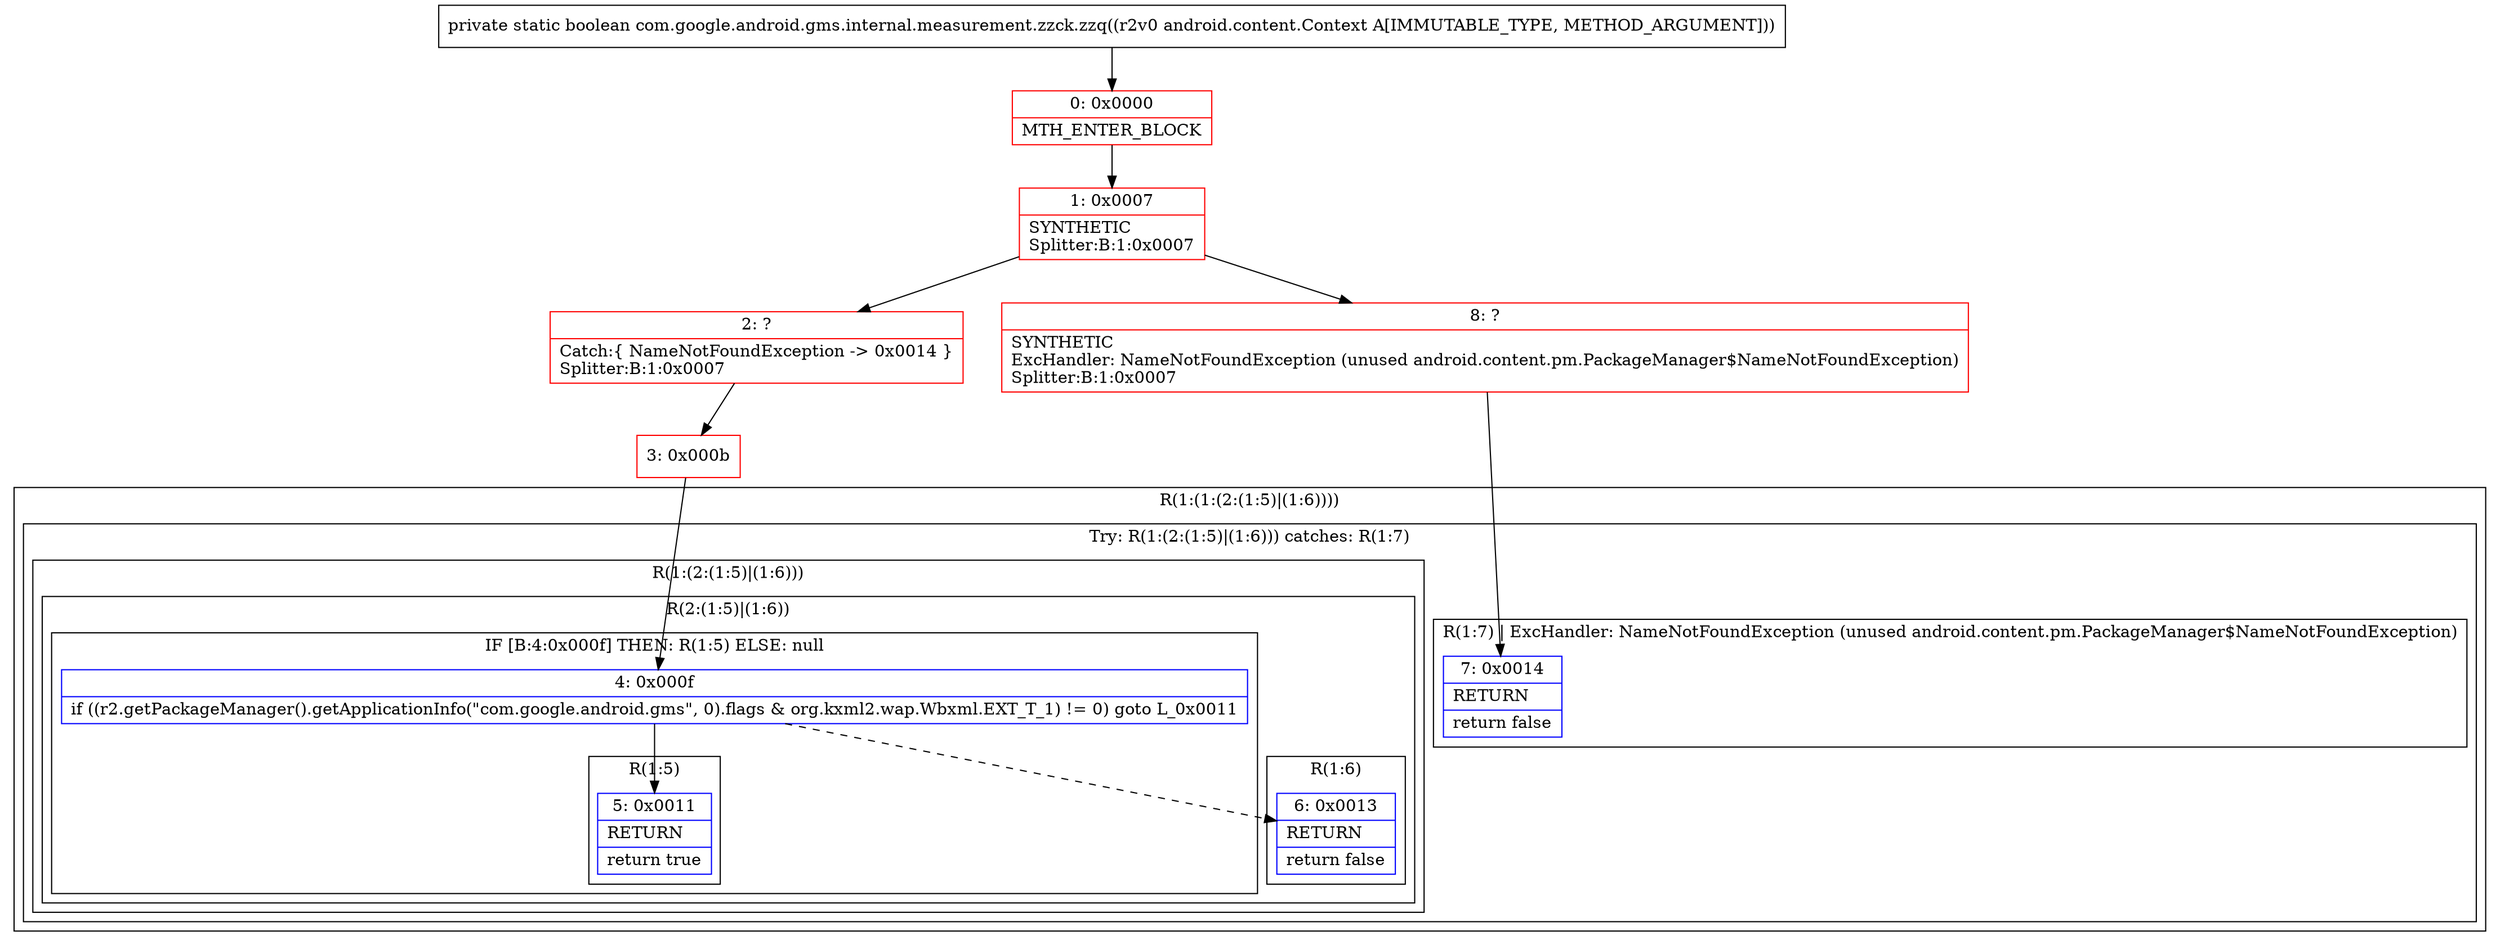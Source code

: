 digraph "CFG forcom.google.android.gms.internal.measurement.zzck.zzq(Landroid\/content\/Context;)Z" {
subgraph cluster_Region_54614819 {
label = "R(1:(1:(2:(1:5)|(1:6))))";
node [shape=record,color=blue];
subgraph cluster_TryCatchRegion_1715110472 {
label = "Try: R(1:(2:(1:5)|(1:6))) catches: R(1:7)";
node [shape=record,color=blue];
subgraph cluster_Region_861906321 {
label = "R(1:(2:(1:5)|(1:6)))";
node [shape=record,color=blue];
subgraph cluster_Region_802139637 {
label = "R(2:(1:5)|(1:6))";
node [shape=record,color=blue];
subgraph cluster_IfRegion_652108652 {
label = "IF [B:4:0x000f] THEN: R(1:5) ELSE: null";
node [shape=record,color=blue];
Node_4 [shape=record,label="{4\:\ 0x000f|if ((r2.getPackageManager().getApplicationInfo(\"com.google.android.gms\", 0).flags & org.kxml2.wap.Wbxml.EXT_T_1) != 0) goto L_0x0011\l}"];
subgraph cluster_Region_348425533 {
label = "R(1:5)";
node [shape=record,color=blue];
Node_5 [shape=record,label="{5\:\ 0x0011|RETURN\l|return true\l}"];
}
}
subgraph cluster_Region_1526321433 {
label = "R(1:6)";
node [shape=record,color=blue];
Node_6 [shape=record,label="{6\:\ 0x0013|RETURN\l|return false\l}"];
}
}
}
subgraph cluster_Region_143359926 {
label = "R(1:7) | ExcHandler: NameNotFoundException (unused android.content.pm.PackageManager$NameNotFoundException)\l";
node [shape=record,color=blue];
Node_7 [shape=record,label="{7\:\ 0x0014|RETURN\l|return false\l}"];
}
}
}
subgraph cluster_Region_143359926 {
label = "R(1:7) | ExcHandler: NameNotFoundException (unused android.content.pm.PackageManager$NameNotFoundException)\l";
node [shape=record,color=blue];
Node_7 [shape=record,label="{7\:\ 0x0014|RETURN\l|return false\l}"];
}
Node_0 [shape=record,color=red,label="{0\:\ 0x0000|MTH_ENTER_BLOCK\l}"];
Node_1 [shape=record,color=red,label="{1\:\ 0x0007|SYNTHETIC\lSplitter:B:1:0x0007\l}"];
Node_2 [shape=record,color=red,label="{2\:\ ?|Catch:\{ NameNotFoundException \-\> 0x0014 \}\lSplitter:B:1:0x0007\l}"];
Node_3 [shape=record,color=red,label="{3\:\ 0x000b}"];
Node_8 [shape=record,color=red,label="{8\:\ ?|SYNTHETIC\lExcHandler: NameNotFoundException (unused android.content.pm.PackageManager$NameNotFoundException)\lSplitter:B:1:0x0007\l}"];
MethodNode[shape=record,label="{private static boolean com.google.android.gms.internal.measurement.zzck.zzq((r2v0 android.content.Context A[IMMUTABLE_TYPE, METHOD_ARGUMENT])) }"];
MethodNode -> Node_0;
Node_4 -> Node_5;
Node_4 -> Node_6[style=dashed];
Node_0 -> Node_1;
Node_1 -> Node_2;
Node_1 -> Node_8;
Node_2 -> Node_3;
Node_3 -> Node_4;
Node_8 -> Node_7;
}

